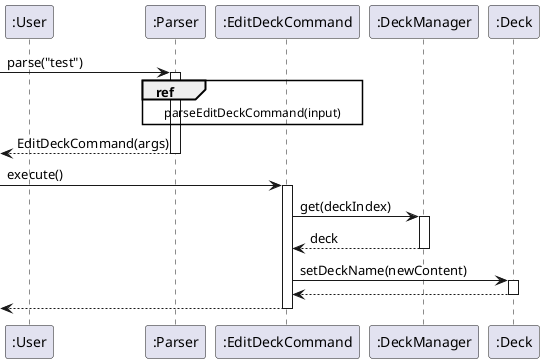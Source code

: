 @startuml
participant ":User" as User
participant ":Parser" as Parser
participant ":EditDeckCommand" as EditDeckCommand
participant ":DeckManager" as DeckManager
participant ":Deck" as Deck

[-> Parser : parse("test")
activate Parser

ref over Parser, EditDeckCommand : parseEditDeckCommand(input)

[<-- Parser : EditDeckCommand(args)
deactivate Parser

[->EditDeckCommand : execute()
activate EditDeckCommand

EditDeckCommand -> DeckManager : get(deckIndex)
activate DeckManager

DeckManager --> EditDeckCommand : deck
deactivate DeckManager

EditDeckCommand -> Deck : setDeckName(newContent)
activate Deck

Deck --> EditDeckCommand
deactivate Deck

[<-- EditDeckCommand
deactivate EditDeckCommand

@enduml